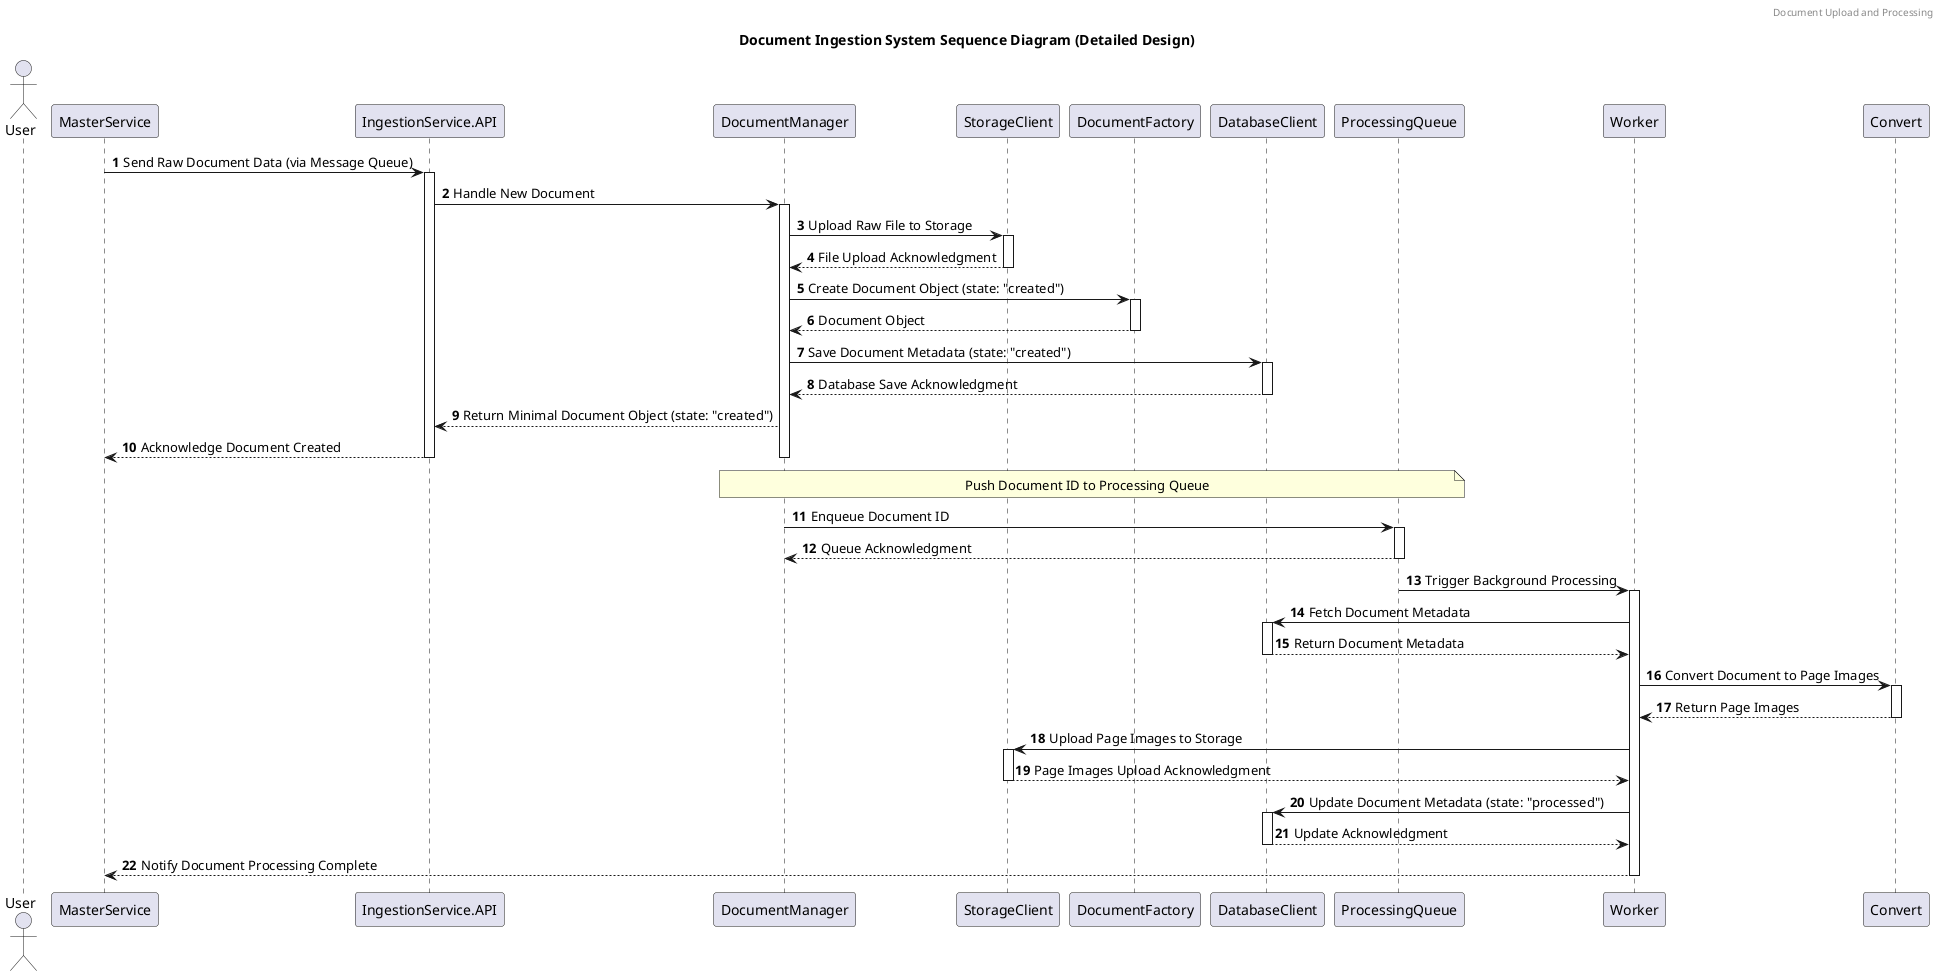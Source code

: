 @startuml
title Document Ingestion System Sequence Diagram (Detailed Design)
header Document Upload and Processing

autonumber

actor User

participant "MasterService" as MS
participant "IngestionService.API" as API
participant "DocumentManager" as DM
participant "StorageClient" as SC
participant "DocumentFactory" as DF
participant "DatabaseClient" as DBC
participant "ProcessingQueue" as PQ
participant "Worker" as BW
participant "Convert" as CVT

'--- Upload Phase ---
MS -> API: Send Raw Document Data (via Message Queue)
activate API
API -> DM: Handle New Document
activate DM
DM -> SC: Upload Raw File to Storage
activate SC
SC --> DM: File Upload Acknowledgment
deactivate SC
DM -> DF: Create Document Object (state: "created")
activate DF
DF --> DM: Document Object
deactivate DF
DM -> DBC: Save Document Metadata (state: "created")
activate DBC
DBC --> DM: Database Save Acknowledgment
deactivate DBC
DM --> API: Return Minimal Document Object (state: "created")
API --> MS: Acknowledge Document Created
deactivate DM
deactivate API

'--- Processing Phase (Asynchronous) ---
note over DM, PQ: Push Document ID to Processing Queue
DM -> PQ: Enqueue Document ID
activate PQ
PQ --> DM: Queue Acknowledgment
deactivate PQ

PQ -> BW: Trigger Background Processing
activate BW
BW -> DBC: Fetch Document Metadata
activate DBC
DBC --> BW: Return Document Metadata
deactivate DBC
BW -> CVT: Convert Document to Page Images
activate CVT
CVT --> BW: Return Page Images
deactivate CVT
BW -> SC: Upload Page Images to Storage
activate SC
SC --> BW: Page Images Upload Acknowledgment
deactivate SC
BW -> DBC: Update Document Metadata (state: "processed")
activate DBC
DBC --> BW: Update Acknowledgment
deactivate DBC
BW --> MS: Notify Document Processing Complete
deactivate BW

@enduml
